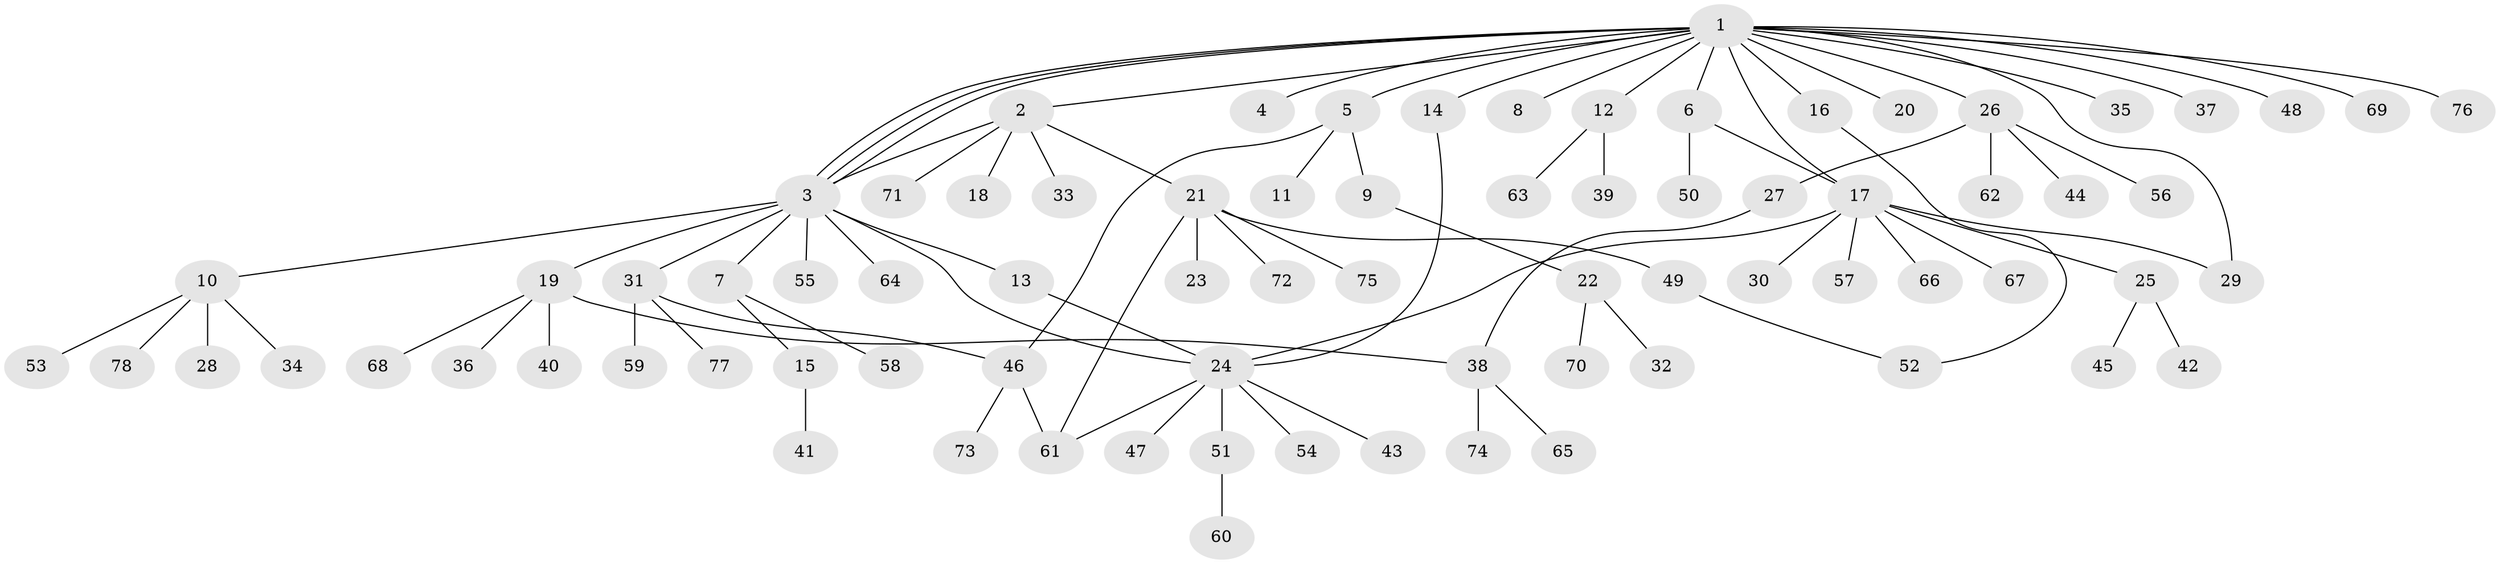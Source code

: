 // Generated by graph-tools (version 1.1) at 2025/14/03/09/25 04:14:47]
// undirected, 78 vertices, 90 edges
graph export_dot {
graph [start="1"]
  node [color=gray90,style=filled];
  1;
  2;
  3;
  4;
  5;
  6;
  7;
  8;
  9;
  10;
  11;
  12;
  13;
  14;
  15;
  16;
  17;
  18;
  19;
  20;
  21;
  22;
  23;
  24;
  25;
  26;
  27;
  28;
  29;
  30;
  31;
  32;
  33;
  34;
  35;
  36;
  37;
  38;
  39;
  40;
  41;
  42;
  43;
  44;
  45;
  46;
  47;
  48;
  49;
  50;
  51;
  52;
  53;
  54;
  55;
  56;
  57;
  58;
  59;
  60;
  61;
  62;
  63;
  64;
  65;
  66;
  67;
  68;
  69;
  70;
  71;
  72;
  73;
  74;
  75;
  76;
  77;
  78;
  1 -- 2;
  1 -- 3;
  1 -- 3;
  1 -- 3;
  1 -- 4;
  1 -- 5;
  1 -- 6;
  1 -- 8;
  1 -- 12;
  1 -- 14;
  1 -- 16;
  1 -- 17;
  1 -- 20;
  1 -- 26;
  1 -- 29;
  1 -- 35;
  1 -- 37;
  1 -- 48;
  1 -- 69;
  1 -- 76;
  2 -- 3;
  2 -- 18;
  2 -- 21;
  2 -- 33;
  2 -- 71;
  3 -- 7;
  3 -- 10;
  3 -- 13;
  3 -- 19;
  3 -- 24;
  3 -- 31;
  3 -- 55;
  3 -- 64;
  5 -- 9;
  5 -- 11;
  5 -- 46;
  6 -- 17;
  6 -- 50;
  7 -- 15;
  7 -- 58;
  9 -- 22;
  10 -- 28;
  10 -- 34;
  10 -- 53;
  10 -- 78;
  12 -- 39;
  12 -- 63;
  13 -- 24;
  14 -- 24;
  15 -- 41;
  16 -- 52;
  17 -- 24;
  17 -- 25;
  17 -- 29;
  17 -- 30;
  17 -- 57;
  17 -- 66;
  17 -- 67;
  19 -- 36;
  19 -- 38;
  19 -- 40;
  19 -- 68;
  21 -- 23;
  21 -- 49;
  21 -- 61;
  21 -- 72;
  21 -- 75;
  22 -- 32;
  22 -- 70;
  24 -- 43;
  24 -- 47;
  24 -- 51;
  24 -- 54;
  24 -- 61;
  25 -- 42;
  25 -- 45;
  26 -- 27;
  26 -- 44;
  26 -- 56;
  26 -- 62;
  27 -- 38;
  31 -- 46;
  31 -- 59;
  31 -- 77;
  38 -- 65;
  38 -- 74;
  46 -- 61;
  46 -- 73;
  49 -- 52;
  51 -- 60;
}
